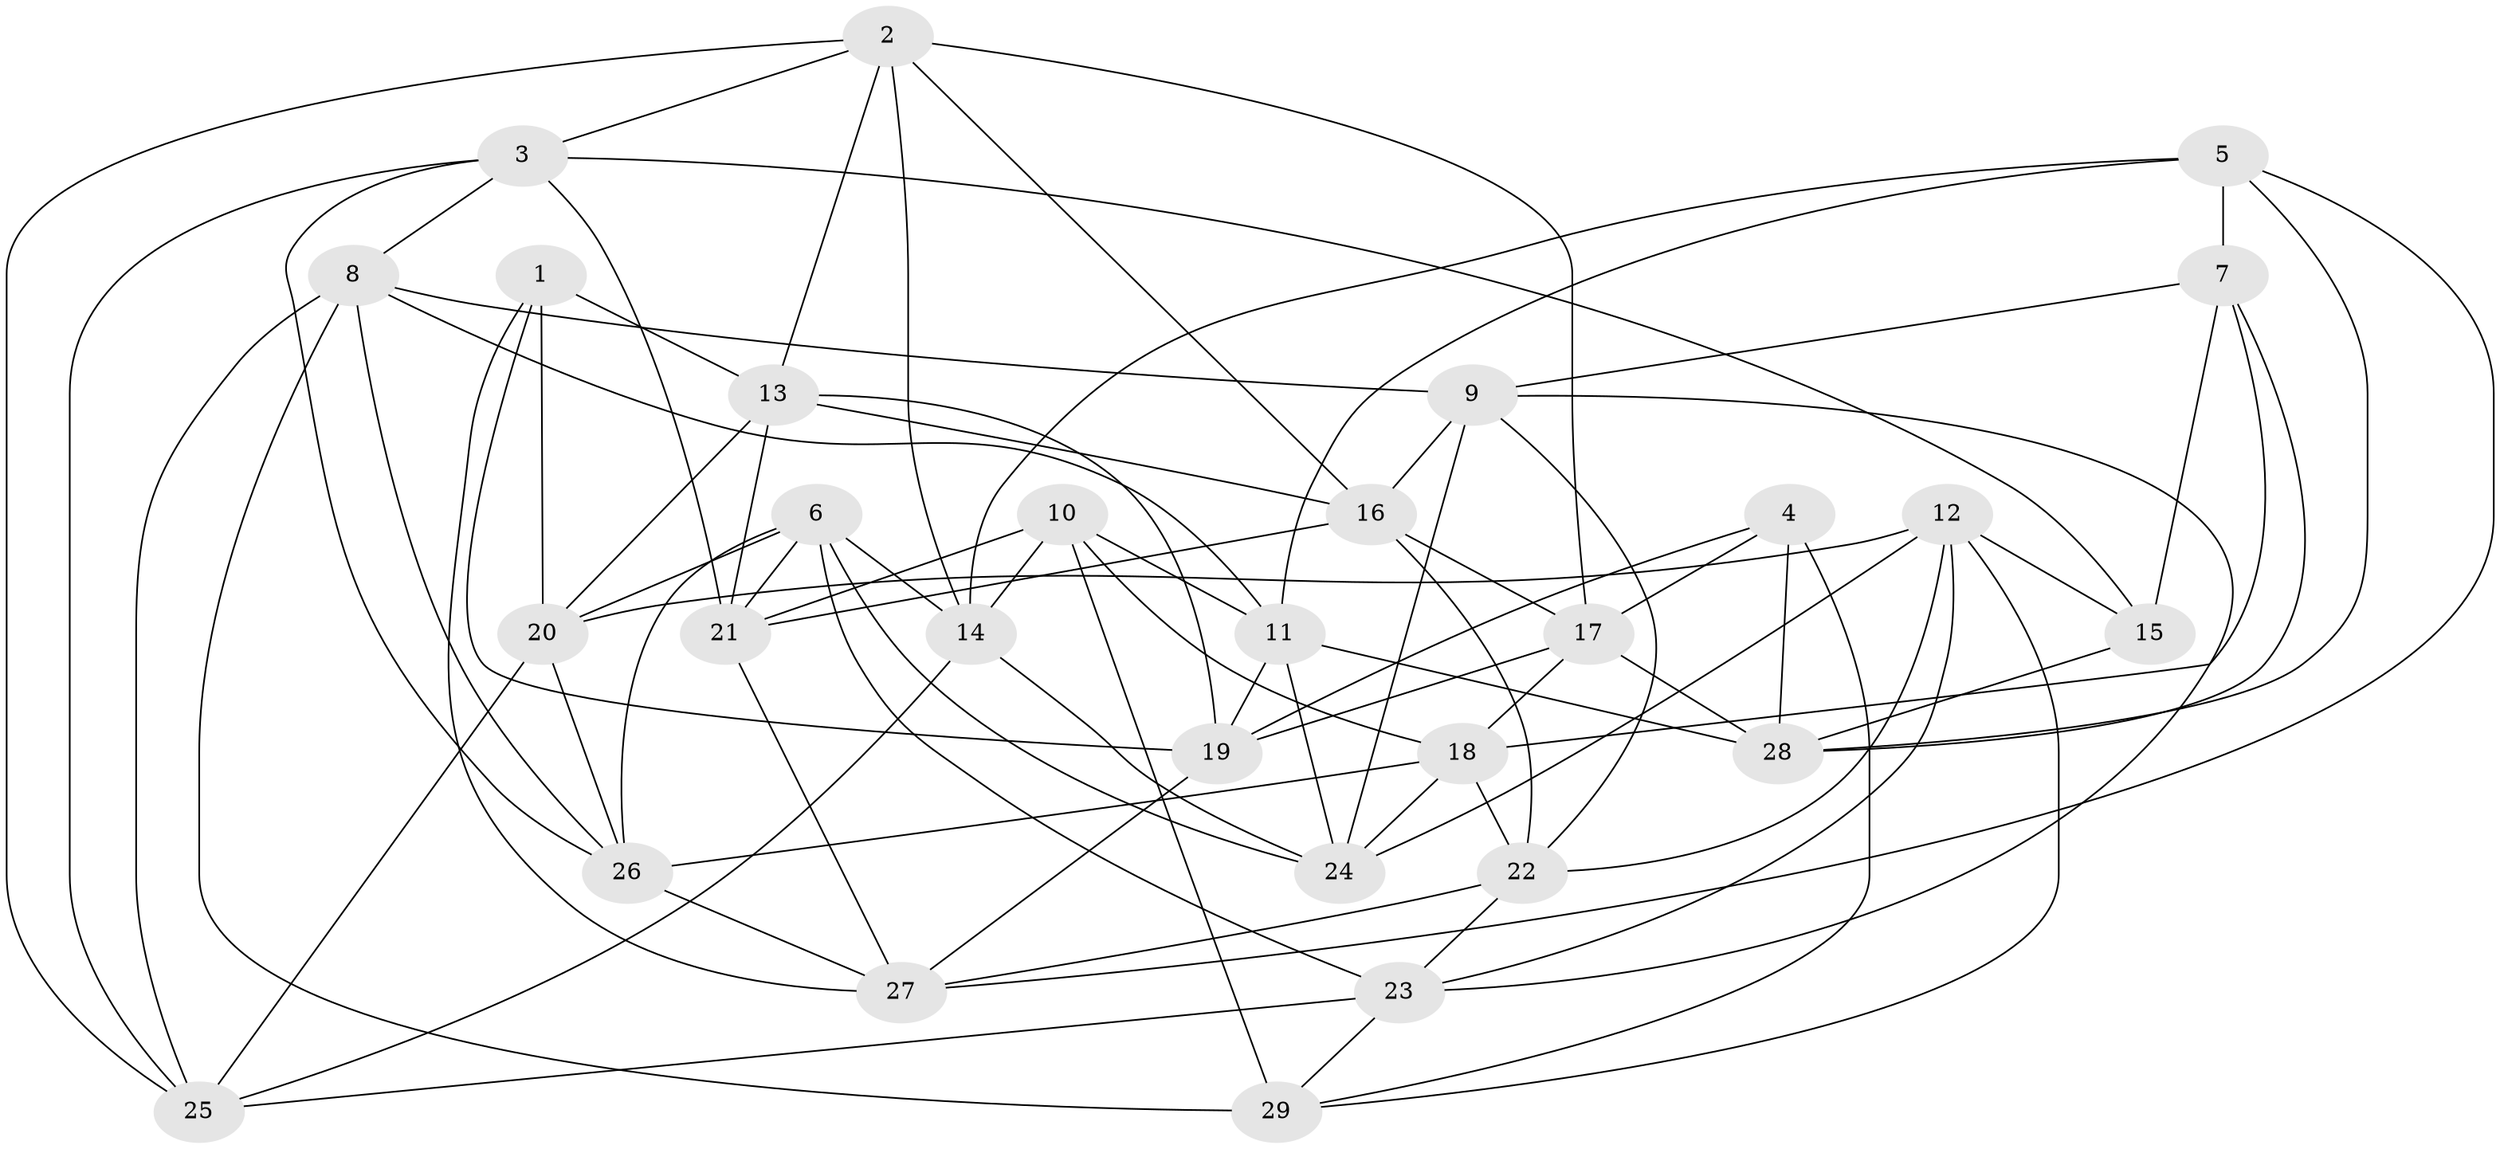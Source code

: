 // original degree distribution, {4: 1.0}
// Generated by graph-tools (version 1.1) at 2025/50/03/09/25 03:50:53]
// undirected, 29 vertices, 82 edges
graph export_dot {
graph [start="1"]
  node [color=gray90,style=filled];
  1;
  2;
  3;
  4;
  5;
  6;
  7;
  8;
  9;
  10;
  11;
  12;
  13;
  14;
  15;
  16;
  17;
  18;
  19;
  20;
  21;
  22;
  23;
  24;
  25;
  26;
  27;
  28;
  29;
  1 -- 13 [weight=1.0];
  1 -- 19 [weight=1.0];
  1 -- 20 [weight=1.0];
  1 -- 27 [weight=1.0];
  2 -- 3 [weight=1.0];
  2 -- 13 [weight=1.0];
  2 -- 14 [weight=1.0];
  2 -- 16 [weight=1.0];
  2 -- 17 [weight=1.0];
  2 -- 25 [weight=1.0];
  3 -- 8 [weight=1.0];
  3 -- 15 [weight=1.0];
  3 -- 21 [weight=1.0];
  3 -- 25 [weight=1.0];
  3 -- 26 [weight=1.0];
  4 -- 17 [weight=1.0];
  4 -- 19 [weight=1.0];
  4 -- 28 [weight=1.0];
  4 -- 29 [weight=1.0];
  5 -- 7 [weight=2.0];
  5 -- 11 [weight=1.0];
  5 -- 14 [weight=1.0];
  5 -- 27 [weight=1.0];
  5 -- 28 [weight=1.0];
  6 -- 14 [weight=1.0];
  6 -- 20 [weight=1.0];
  6 -- 21 [weight=1.0];
  6 -- 23 [weight=1.0];
  6 -- 24 [weight=1.0];
  6 -- 26 [weight=1.0];
  7 -- 9 [weight=1.0];
  7 -- 15 [weight=1.0];
  7 -- 18 [weight=1.0];
  7 -- 28 [weight=1.0];
  8 -- 9 [weight=1.0];
  8 -- 11 [weight=1.0];
  8 -- 25 [weight=1.0];
  8 -- 26 [weight=1.0];
  8 -- 29 [weight=1.0];
  9 -- 16 [weight=1.0];
  9 -- 22 [weight=1.0];
  9 -- 23 [weight=1.0];
  9 -- 24 [weight=1.0];
  10 -- 11 [weight=1.0];
  10 -- 14 [weight=1.0];
  10 -- 18 [weight=1.0];
  10 -- 21 [weight=1.0];
  10 -- 29 [weight=2.0];
  11 -- 19 [weight=1.0];
  11 -- 24 [weight=1.0];
  11 -- 28 [weight=1.0];
  12 -- 15 [weight=1.0];
  12 -- 20 [weight=1.0];
  12 -- 22 [weight=1.0];
  12 -- 23 [weight=1.0];
  12 -- 24 [weight=1.0];
  12 -- 29 [weight=1.0];
  13 -- 16 [weight=1.0];
  13 -- 19 [weight=1.0];
  13 -- 20 [weight=1.0];
  13 -- 21 [weight=1.0];
  14 -- 24 [weight=1.0];
  14 -- 25 [weight=1.0];
  15 -- 28 [weight=1.0];
  16 -- 17 [weight=1.0];
  16 -- 21 [weight=1.0];
  16 -- 22 [weight=1.0];
  17 -- 18 [weight=1.0];
  17 -- 19 [weight=1.0];
  17 -- 28 [weight=1.0];
  18 -- 22 [weight=1.0];
  18 -- 24 [weight=1.0];
  18 -- 26 [weight=1.0];
  19 -- 27 [weight=1.0];
  20 -- 25 [weight=1.0];
  20 -- 26 [weight=1.0];
  21 -- 27 [weight=1.0];
  22 -- 23 [weight=1.0];
  22 -- 27 [weight=1.0];
  23 -- 25 [weight=1.0];
  23 -- 29 [weight=1.0];
  26 -- 27 [weight=1.0];
}
